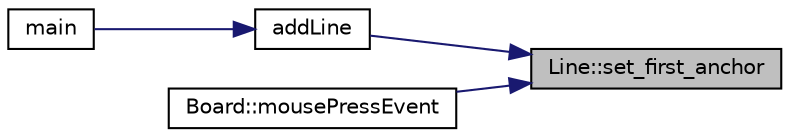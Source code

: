 digraph "Line::set_first_anchor"
{
 // LATEX_PDF_SIZE
  edge [fontname="Helvetica",fontsize="10",labelfontname="Helvetica",labelfontsize="10"];
  node [fontname="Helvetica",fontsize="10",shape=record];
  rankdir="RL";
  Node1 [label="Line::set_first_anchor",height=0.2,width=0.4,color="black", fillcolor="grey75", style="filled", fontcolor="black",tooltip=" "];
  Node1 -> Node2 [dir="back",color="midnightblue",fontsize="10",style="solid",fontname="Helvetica"];
  Node2 [label="addLine",height=0.2,width=0.4,color="black", fillcolor="white", style="filled",URL="$server_8cpp.html#a927ef70dc6d962c9c946d051d6e4b09d",tooltip=" "];
  Node2 -> Node3 [dir="back",color="midnightblue",fontsize="10",style="solid",fontname="Helvetica"];
  Node3 [label="main",height=0.2,width=0.4,color="black", fillcolor="white", style="filled",URL="$server_8cpp.html#a0ddf1224851353fc92bfbff6f499fa97",tooltip=" "];
  Node1 -> Node4 [dir="back",color="midnightblue",fontsize="10",style="solid",fontname="Helvetica"];
  Node4 [label="Board::mousePressEvent",height=0.2,width=0.4,color="black", fillcolor="white", style="filled",URL="$class_board.html#a4a7d89d2f92bc297550c0182978c8672",tooltip=" "];
}
